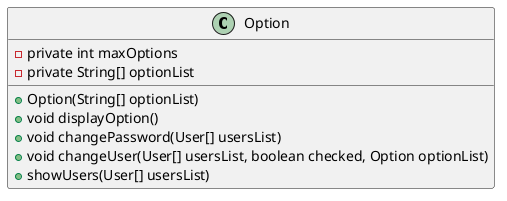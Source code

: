 @startuml
class Option{
- private int maxOptions
- private String[] optionList
+ Option(String[] optionList)
+ void displayOption()
+ void changePassword(User[] usersList)
+ void changeUser(User[] usersList, boolean checked, Option optionList)
+ showUsers(User[] usersList)
}
@enduml